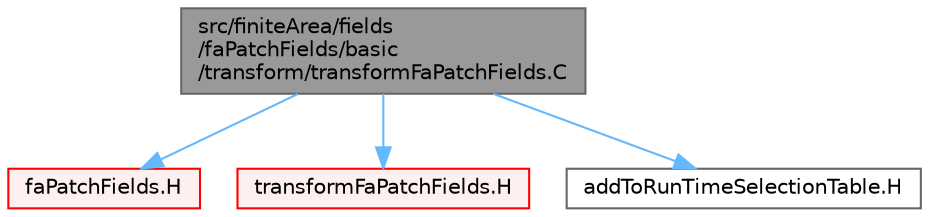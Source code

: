 digraph "src/finiteArea/fields/faPatchFields/basic/transform/transformFaPatchFields.C"
{
 // LATEX_PDF_SIZE
  bgcolor="transparent";
  edge [fontname=Helvetica,fontsize=10,labelfontname=Helvetica,labelfontsize=10];
  node [fontname=Helvetica,fontsize=10,shape=box,height=0.2,width=0.4];
  Node1 [id="Node000001",label="src/finiteArea/fields\l/faPatchFields/basic\l/transform/transformFaPatchFields.C",height=0.2,width=0.4,color="gray40", fillcolor="grey60", style="filled", fontcolor="black",tooltip=" "];
  Node1 -> Node2 [id="edge1_Node000001_Node000002",color="steelblue1",style="solid",tooltip=" "];
  Node2 [id="Node000002",label="faPatchFields.H",height=0.2,width=0.4,color="red", fillcolor="#FFF0F0", style="filled",URL="$faPatchFields_8H.html",tooltip="Declarations for faPatchField types."];
  Node1 -> Node239 [id="edge2_Node000001_Node000239",color="steelblue1",style="solid",tooltip=" "];
  Node239 [id="Node000239",label="transformFaPatchFields.H",height=0.2,width=0.4,color="red", fillcolor="#FFF0F0", style="filled",URL="$transformFaPatchFields_8H.html",tooltip=" "];
  Node1 -> Node358 [id="edge3_Node000001_Node000358",color="steelblue1",style="solid",tooltip=" "];
  Node358 [id="Node000358",label="addToRunTimeSelectionTable.H",height=0.2,width=0.4,color="grey40", fillcolor="white", style="filled",URL="$addToRunTimeSelectionTable_8H.html",tooltip="Macros for easy insertion into run-time selection tables."];
}
